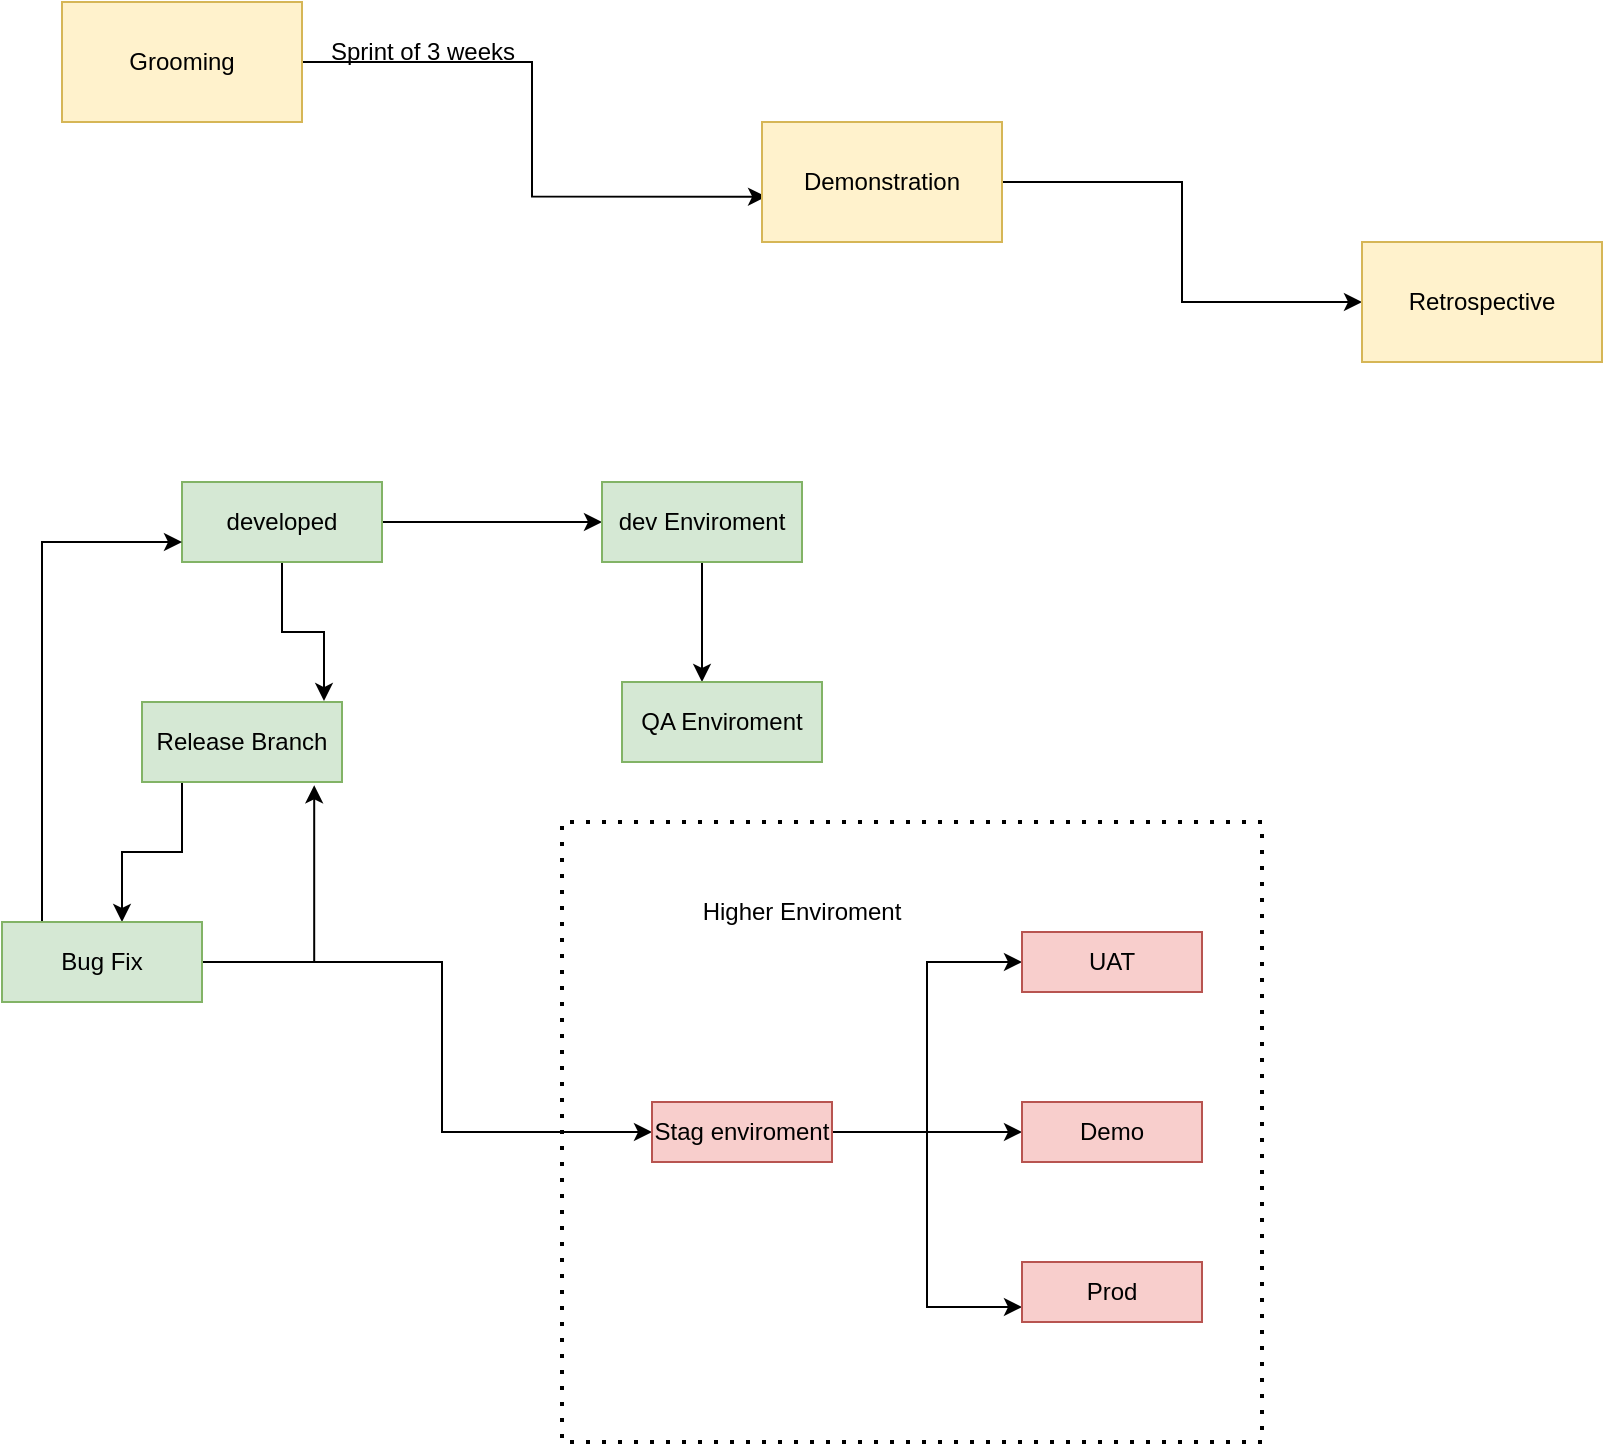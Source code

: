 <mxfile version="20.7.4" type="github">
  <diagram id="X5eVyxBBUR0pe63SNbm6" name="Page-1">
    <mxGraphModel dx="794" dy="438" grid="1" gridSize="10" guides="1" tooltips="1" connect="1" arrows="1" fold="1" page="1" pageScale="1" pageWidth="850" pageHeight="1100" math="0" shadow="0">
      <root>
        <mxCell id="0" />
        <mxCell id="1" parent="0" />
        <mxCell id="hTP6V9SCzQXQDpiUwqgs-4" style="edgeStyle=orthogonalEdgeStyle;rounded=0;orthogonalLoop=1;jettySize=auto;html=1;entryX=0.017;entryY=0.622;entryDx=0;entryDy=0;entryPerimeter=0;" parent="1" source="hTP6V9SCzQXQDpiUwqgs-1" target="hTP6V9SCzQXQDpiUwqgs-2" edge="1">
          <mxGeometry relative="1" as="geometry" />
        </mxCell>
        <mxCell id="hTP6V9SCzQXQDpiUwqgs-1" value="Grooming" style="rounded=0;whiteSpace=wrap;html=1;fillColor=#fff2cc;strokeColor=#d6b656;" parent="1" vertex="1">
          <mxGeometry x="40" y="80" width="120" height="60" as="geometry" />
        </mxCell>
        <mxCell id="hTP6V9SCzQXQDpiUwqgs-5" style="edgeStyle=orthogonalEdgeStyle;rounded=0;orthogonalLoop=1;jettySize=auto;html=1;entryX=0;entryY=0.5;entryDx=0;entryDy=0;" parent="1" source="hTP6V9SCzQXQDpiUwqgs-2" target="hTP6V9SCzQXQDpiUwqgs-3" edge="1">
          <mxGeometry relative="1" as="geometry" />
        </mxCell>
        <mxCell id="hTP6V9SCzQXQDpiUwqgs-2" value="Demonstration" style="rounded=0;whiteSpace=wrap;html=1;fillColor=#fff2cc;strokeColor=#d6b656;" parent="1" vertex="1">
          <mxGeometry x="390" y="140" width="120" height="60" as="geometry" />
        </mxCell>
        <mxCell id="hTP6V9SCzQXQDpiUwqgs-3" value="Retrospective" style="rounded=0;whiteSpace=wrap;html=1;fillColor=#fff2cc;strokeColor=#d6b656;" parent="1" vertex="1">
          <mxGeometry x="690" y="200" width="120" height="60" as="geometry" />
        </mxCell>
        <mxCell id="hTP6V9SCzQXQDpiUwqgs-6" value="Sprint of 3 weeks" style="text;html=1;align=center;verticalAlign=middle;resizable=0;points=[];autosize=1;strokeColor=none;fillColor=none;" parent="1" vertex="1">
          <mxGeometry x="160" y="90" width="120" height="30" as="geometry" />
        </mxCell>
        <mxCell id="hTP6V9SCzQXQDpiUwqgs-15" style="edgeStyle=orthogonalEdgeStyle;rounded=0;orthogonalLoop=1;jettySize=auto;html=1;entryX=0;entryY=0.5;entryDx=0;entryDy=0;" parent="1" source="hTP6V9SCzQXQDpiUwqgs-7" target="hTP6V9SCzQXQDpiUwqgs-8" edge="1">
          <mxGeometry relative="1" as="geometry" />
        </mxCell>
        <mxCell id="hTP6V9SCzQXQDpiUwqgs-17" style="edgeStyle=orthogonalEdgeStyle;rounded=0;orthogonalLoop=1;jettySize=auto;html=1;entryX=0.91;entryY=-0.012;entryDx=0;entryDy=0;entryPerimeter=0;" parent="1" source="hTP6V9SCzQXQDpiUwqgs-7" target="hTP6V9SCzQXQDpiUwqgs-10" edge="1">
          <mxGeometry relative="1" as="geometry" />
        </mxCell>
        <mxCell id="hTP6V9SCzQXQDpiUwqgs-7" value="developed" style="rounded=0;whiteSpace=wrap;html=1;fillColor=#d5e8d4;strokeColor=#82b366;" parent="1" vertex="1">
          <mxGeometry x="100" y="320" width="100" height="40" as="geometry" />
        </mxCell>
        <mxCell id="hTP6V9SCzQXQDpiUwqgs-16" style="edgeStyle=orthogonalEdgeStyle;rounded=0;orthogonalLoop=1;jettySize=auto;html=1;entryX=0.4;entryY=0;entryDx=0;entryDy=0;entryPerimeter=0;" parent="1" source="hTP6V9SCzQXQDpiUwqgs-8" target="hTP6V9SCzQXQDpiUwqgs-9" edge="1">
          <mxGeometry relative="1" as="geometry" />
        </mxCell>
        <mxCell id="hTP6V9SCzQXQDpiUwqgs-8" value="dev Enviroment" style="rounded=0;whiteSpace=wrap;html=1;fillColor=#d5e8d4;strokeColor=#82b366;" parent="1" vertex="1">
          <mxGeometry x="310" y="320" width="100" height="40" as="geometry" />
        </mxCell>
        <mxCell id="hTP6V9SCzQXQDpiUwqgs-9" value="QA Enviroment" style="rounded=0;whiteSpace=wrap;html=1;fillColor=#d5e8d4;strokeColor=#82b366;" parent="1" vertex="1">
          <mxGeometry x="320" y="420" width="100" height="40" as="geometry" />
        </mxCell>
        <mxCell id="hTP6V9SCzQXQDpiUwqgs-18" style="edgeStyle=orthogonalEdgeStyle;rounded=0;orthogonalLoop=1;jettySize=auto;html=1;" parent="1" source="hTP6V9SCzQXQDpiUwqgs-10" target="hTP6V9SCzQXQDpiUwqgs-14" edge="1">
          <mxGeometry relative="1" as="geometry">
            <Array as="points">
              <mxPoint x="100" y="505" />
              <mxPoint x="70" y="505" />
            </Array>
          </mxGeometry>
        </mxCell>
        <mxCell id="hTP6V9SCzQXQDpiUwqgs-10" value="Release Branch" style="rounded=0;whiteSpace=wrap;html=1;fillColor=#d5e8d4;strokeColor=#82b366;" parent="1" vertex="1">
          <mxGeometry x="80" y="430" width="100" height="40" as="geometry" />
        </mxCell>
        <mxCell id="hTP6V9SCzQXQDpiUwqgs-19" style="edgeStyle=orthogonalEdgeStyle;rounded=0;orthogonalLoop=1;jettySize=auto;html=1;entryX=0.861;entryY=1.041;entryDx=0;entryDy=0;entryPerimeter=0;" parent="1" source="hTP6V9SCzQXQDpiUwqgs-14" target="hTP6V9SCzQXQDpiUwqgs-10" edge="1">
          <mxGeometry relative="1" as="geometry">
            <Array as="points">
              <mxPoint x="166" y="560" />
            </Array>
          </mxGeometry>
        </mxCell>
        <mxCell id="hTP6V9SCzQXQDpiUwqgs-20" style="edgeStyle=orthogonalEdgeStyle;rounded=0;orthogonalLoop=1;jettySize=auto;html=1;" parent="1" source="hTP6V9SCzQXQDpiUwqgs-14" target="hTP6V9SCzQXQDpiUwqgs-7" edge="1">
          <mxGeometry relative="1" as="geometry">
            <mxPoint x="20" y="350" as="targetPoint" />
            <Array as="points">
              <mxPoint x="30" y="350" />
            </Array>
          </mxGeometry>
        </mxCell>
        <mxCell id="hTP6V9SCzQXQDpiUwqgs-37" style="edgeStyle=orthogonalEdgeStyle;rounded=0;orthogonalLoop=1;jettySize=auto;html=1;entryX=0;entryY=0.5;entryDx=0;entryDy=0;" parent="1" source="hTP6V9SCzQXQDpiUwqgs-14" target="hTP6V9SCzQXQDpiUwqgs-21" edge="1">
          <mxGeometry relative="1" as="geometry">
            <mxPoint x="270" y="670" as="targetPoint" />
            <Array as="points">
              <mxPoint x="230" y="560" />
              <mxPoint x="230" y="645" />
            </Array>
          </mxGeometry>
        </mxCell>
        <mxCell id="hTP6V9SCzQXQDpiUwqgs-14" value="Bug Fix" style="rounded=0;whiteSpace=wrap;html=1;fillColor=#d5e8d4;strokeColor=#82b366;" parent="1" vertex="1">
          <mxGeometry x="10" y="540" width="100" height="40" as="geometry" />
        </mxCell>
        <mxCell id="hTP6V9SCzQXQDpiUwqgs-31" style="edgeStyle=orthogonalEdgeStyle;rounded=0;orthogonalLoop=1;jettySize=auto;html=1;entryX=0;entryY=0.5;entryDx=0;entryDy=0;" parent="1" source="hTP6V9SCzQXQDpiUwqgs-21" target="hTP6V9SCzQXQDpiUwqgs-30" edge="1">
          <mxGeometry relative="1" as="geometry" />
        </mxCell>
        <mxCell id="hTP6V9SCzQXQDpiUwqgs-32" style="edgeStyle=orthogonalEdgeStyle;rounded=0;orthogonalLoop=1;jettySize=auto;html=1;entryX=0;entryY=0.75;entryDx=0;entryDy=0;" parent="1" source="hTP6V9SCzQXQDpiUwqgs-21" target="hTP6V9SCzQXQDpiUwqgs-28" edge="1">
          <mxGeometry relative="1" as="geometry" />
        </mxCell>
        <mxCell id="hTP6V9SCzQXQDpiUwqgs-33" style="edgeStyle=orthogonalEdgeStyle;rounded=0;orthogonalLoop=1;jettySize=auto;html=1;" parent="1" source="hTP6V9SCzQXQDpiUwqgs-21" target="hTP6V9SCzQXQDpiUwqgs-29" edge="1">
          <mxGeometry relative="1" as="geometry" />
        </mxCell>
        <mxCell id="hTP6V9SCzQXQDpiUwqgs-21" value="Stag enviroment" style="rounded=0;whiteSpace=wrap;html=1;fillColor=#f8cecc;strokeColor=#b85450;" parent="1" vertex="1">
          <mxGeometry x="335" y="630" width="90" height="30" as="geometry" />
        </mxCell>
        <mxCell id="hTP6V9SCzQXQDpiUwqgs-28" value="Prod" style="rounded=0;whiteSpace=wrap;html=1;fillColor=#f8cecc;strokeColor=#b85450;" parent="1" vertex="1">
          <mxGeometry x="520" y="710" width="90" height="30" as="geometry" />
        </mxCell>
        <mxCell id="hTP6V9SCzQXQDpiUwqgs-29" value="Demo" style="rounded=0;whiteSpace=wrap;html=1;fillColor=#f8cecc;strokeColor=#b85450;" parent="1" vertex="1">
          <mxGeometry x="520" y="630" width="90" height="30" as="geometry" />
        </mxCell>
        <mxCell id="hTP6V9SCzQXQDpiUwqgs-30" value="UAT" style="rounded=0;whiteSpace=wrap;html=1;fillColor=#f8cecc;strokeColor=#b85450;" parent="1" vertex="1">
          <mxGeometry x="520" y="545" width="90" height="30" as="geometry" />
        </mxCell>
        <mxCell id="hTP6V9SCzQXQDpiUwqgs-36" value="" style="endArrow=none;dashed=1;html=1;dashPattern=1 3;strokeWidth=2;rounded=0;" parent="1" edge="1">
          <mxGeometry width="50" height="50" relative="1" as="geometry">
            <mxPoint x="640" y="800" as="sourcePoint" />
            <mxPoint x="640" y="800" as="targetPoint" />
            <Array as="points">
              <mxPoint x="290" y="800" />
              <mxPoint x="290" y="490" />
              <mxPoint x="640" y="490" />
            </Array>
          </mxGeometry>
        </mxCell>
        <mxCell id="hTP6V9SCzQXQDpiUwqgs-39" value="Higher Enviroment" style="text;html=1;strokeColor=none;fillColor=none;align=center;verticalAlign=middle;whiteSpace=wrap;rounded=0;" parent="1" vertex="1">
          <mxGeometry x="350" y="520" width="120" height="30" as="geometry" />
        </mxCell>
      </root>
    </mxGraphModel>
  </diagram>
</mxfile>
